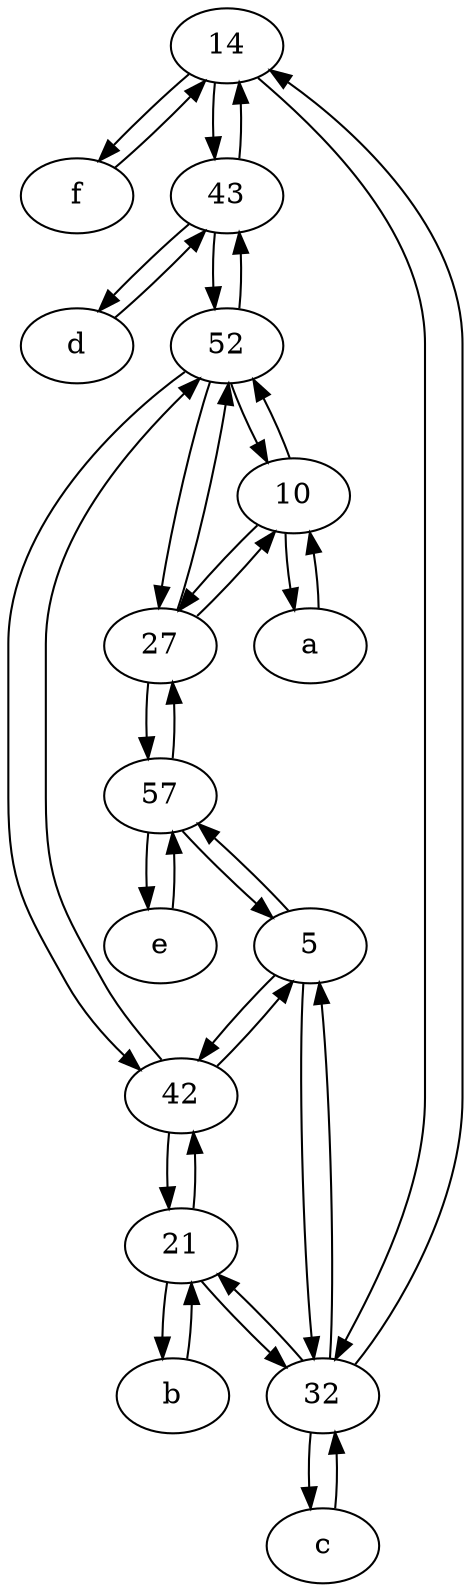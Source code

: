 digraph  {
	14;
	f [pos="15,45!"];
	e [pos="30,50!"];
	10;
	43;
	5;
	42;
	52;
	d [pos="20,30!"];
	c [pos="20,10!"];
	a [pos="40,10!"];
	32;
	21;
	27;
	57;
	b [pos="50,20!"];
	10 -> 52;
	52 -> 27;
	57 -> 27;
	e -> 57;
	52 -> 10;
	21 -> 42;
	57 -> 5;
	42 -> 52;
	52 -> 42;
	f -> 14;
	43 -> 14;
	5 -> 57;
	43 -> d;
	32 -> 5;
	14 -> 32;
	57 -> e;
	b -> 21;
	32 -> 21;
	14 -> f;
	10 -> a;
	32 -> c;
	c -> 32;
	27 -> 10;
	5 -> 42;
	27 -> 52;
	21 -> b;
	43 -> 52;
	10 -> 27;
	27 -> 57;
	a -> 10;
	21 -> 32;
	32 -> 14;
	42 -> 21;
	42 -> 5;
	5 -> 32;
	14 -> 43;
	52 -> 43;
	d -> 43;

	}